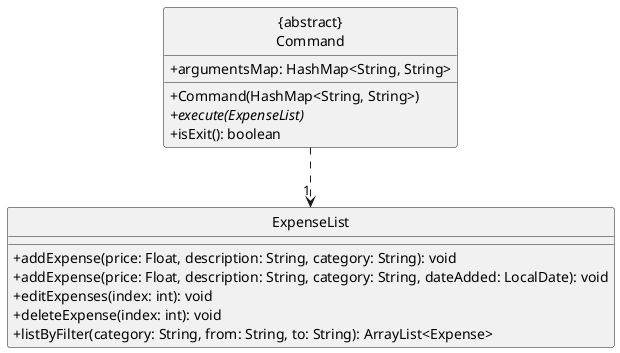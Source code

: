 @startuml
skinparam classAttributeIconSize 0
hide circle

class "{abstract}\nCommand" {
    +argumentsMap: HashMap<String, String>
    +Command(HashMap<String, String>)
    +execute(ExpenseList) {abstract}
    +isExit(): boolean
}

class ExpenseList {
    +addExpense(price: Float, description: String, category: String): void
    +addExpense(price: Float, description: String, category: String, dateAdded: LocalDate): void
    +editExpenses(index: int): void
    +deleteExpense(index: int): void
    +listByFilter(category: String, from: String, to: String): ArrayList<Expense>
}

"{abstract}\nCommand" .down.> "1" ExpenseList
@enduml